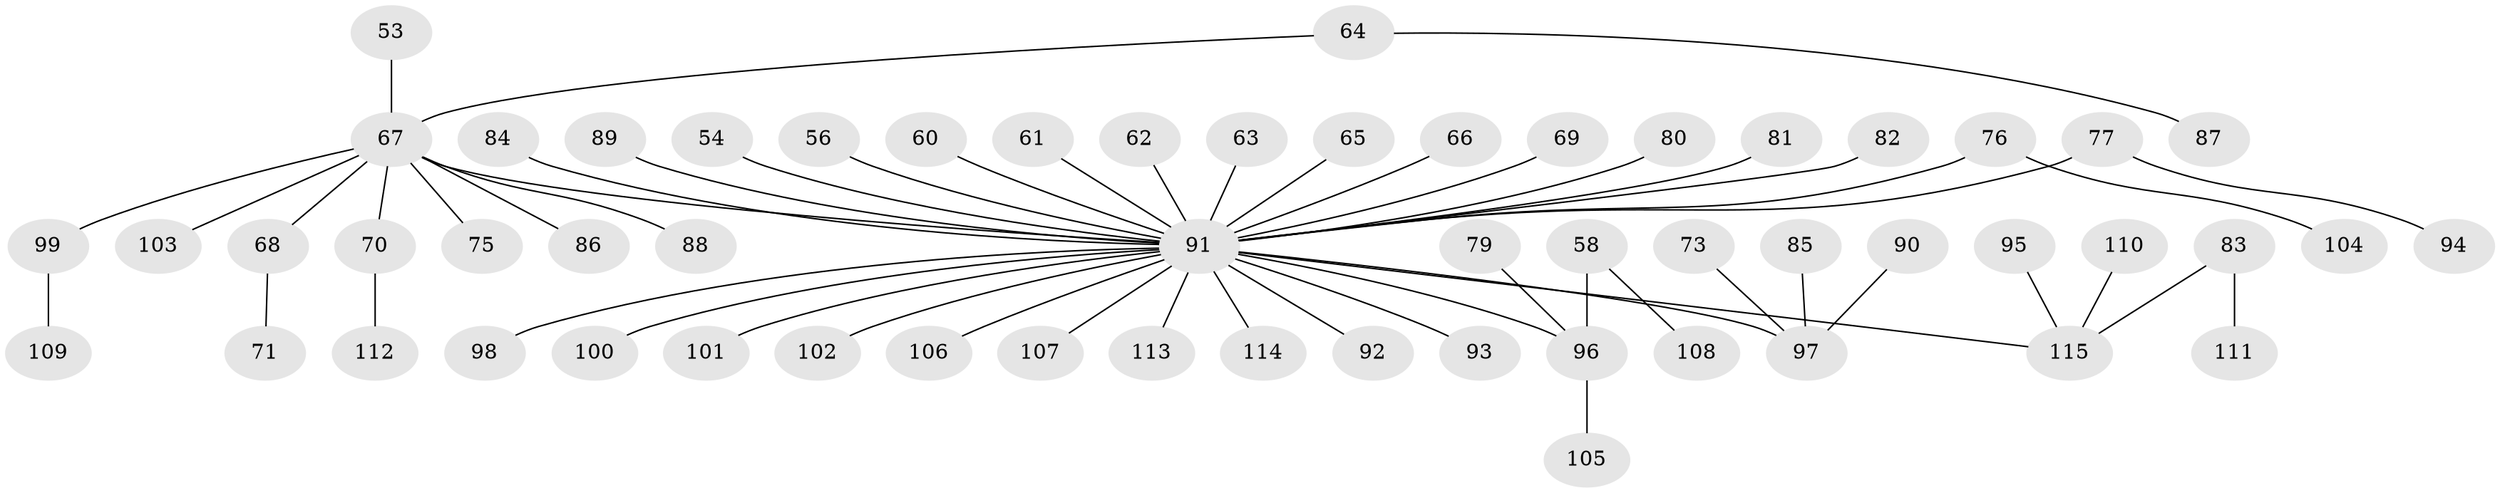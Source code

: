 // original degree distribution, {7: 0.008695652173913044, 5: 0.043478260869565216, 4: 0.0782608695652174, 6: 0.02608695652173913, 3: 0.0782608695652174, 2: 0.23478260869565218, 1: 0.5304347826086957}
// Generated by graph-tools (version 1.1) at 2025/56/03/04/25 21:56:54]
// undirected, 57 vertices, 56 edges
graph export_dot {
graph [start="1"]
  node [color=gray90,style=filled];
  53;
  54;
  56;
  58;
  60;
  61;
  62;
  63;
  64;
  65;
  66;
  67 [super="+32+8+38+15+55+35+37+46+51+59"];
  68;
  69;
  70;
  71;
  73;
  75;
  76;
  77;
  79;
  80 [super="+52"];
  81;
  82;
  83;
  84;
  85;
  86;
  87;
  88;
  89;
  90;
  91 [super="+1+5+27+3+19+78+28+42+18+14+21+30+50+48+20+23+74+31+29+39+40+41+43+49"];
  92;
  93;
  94;
  95;
  96 [super="+36"];
  97 [super="+22+44+72+45"];
  98;
  99;
  100;
  101;
  102;
  103;
  104;
  105;
  106;
  107;
  108;
  109;
  110;
  111;
  112;
  113;
  114;
  115 [super="+47"];
  53 -- 67;
  54 -- 91;
  56 -- 91;
  58 -- 108;
  58 -- 96;
  60 -- 91;
  61 -- 91;
  62 -- 91;
  63 -- 91;
  64 -- 87;
  64 -- 67;
  65 -- 91;
  66 -- 91;
  67 -- 88;
  67 -- 75;
  67 -- 68;
  67 -- 103;
  67 -- 70;
  67 -- 86;
  67 -- 91;
  67 -- 99;
  68 -- 71;
  69 -- 91;
  70 -- 112;
  73 -- 97;
  76 -- 104;
  76 -- 91;
  77 -- 94;
  77 -- 91;
  79 -- 96;
  80 -- 91;
  81 -- 91;
  82 -- 91;
  83 -- 111;
  83 -- 115;
  84 -- 91;
  85 -- 97;
  89 -- 91;
  90 -- 97;
  91 -- 106;
  91 -- 101;
  91 -- 102;
  91 -- 97;
  91 -- 98;
  91 -- 115;
  91 -- 92;
  91 -- 100;
  91 -- 96;
  91 -- 93;
  91 -- 113;
  91 -- 107;
  91 -- 114;
  95 -- 115;
  96 -- 105;
  99 -- 109;
  110 -- 115;
}
